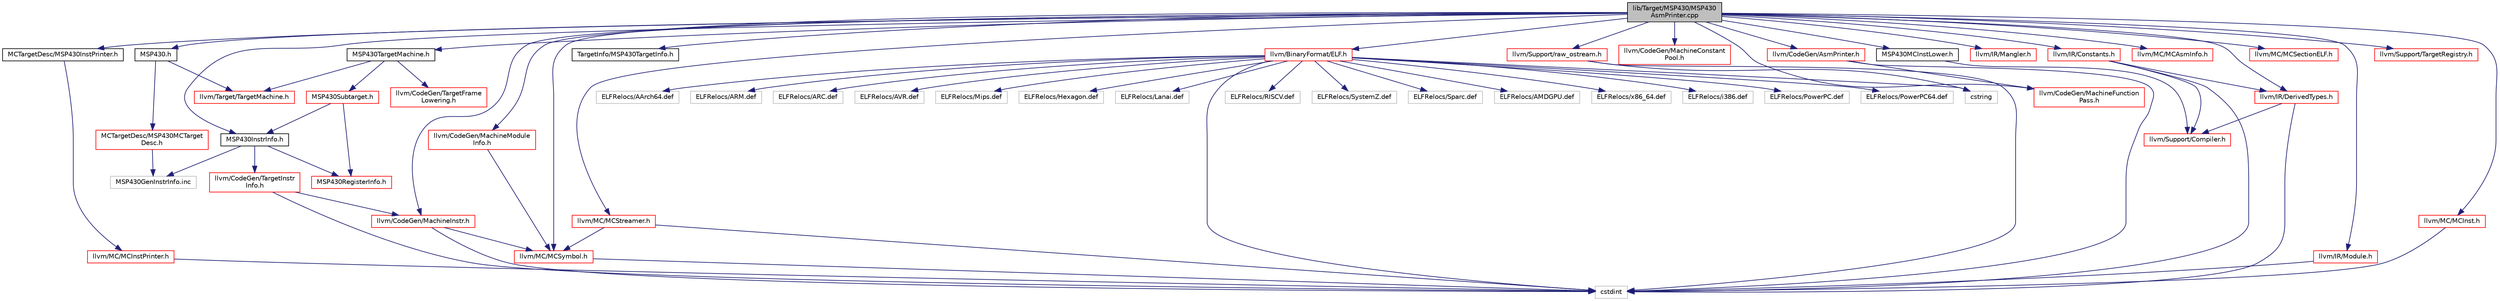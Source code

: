digraph "lib/Target/MSP430/MSP430AsmPrinter.cpp"
{
 // LATEX_PDF_SIZE
  bgcolor="transparent";
  edge [fontname="Helvetica",fontsize="10",labelfontname="Helvetica",labelfontsize="10"];
  node [fontname="Helvetica",fontsize="10",shape="box"];
  Node1 [label="lib/Target/MSP430/MSP430\lAsmPrinter.cpp",height=0.2,width=0.4,color="black", fillcolor="grey75", style="filled", fontcolor="black",tooltip=" "];
  Node1 -> Node2 [color="midnightblue",fontsize="10",style="solid",fontname="Helvetica"];
  Node2 [label="MCTargetDesc/MSP430InstPrinter.h",height=0.2,width=0.4,color="black",URL="$MSP430InstPrinter_8h.html",tooltip=" "];
  Node2 -> Node3 [color="midnightblue",fontsize="10",style="solid",fontname="Helvetica"];
  Node3 [label="llvm/MC/MCInstPrinter.h",height=0.2,width=0.4,color="red",URL="$MCInstPrinter_8h.html",tooltip=" "];
  Node3 -> Node46 [color="midnightblue",fontsize="10",style="solid",fontname="Helvetica"];
  Node46 [label="cstdint",height=0.2,width=0.4,color="grey75",tooltip=" "];
  Node1 -> Node56 [color="midnightblue",fontsize="10",style="solid",fontname="Helvetica"];
  Node56 [label="MSP430.h",height=0.2,width=0.4,color="black",URL="$MSP430_8h.html",tooltip=" "];
  Node56 -> Node57 [color="midnightblue",fontsize="10",style="solid",fontname="Helvetica"];
  Node57 [label="MCTargetDesc/MSP430MCTarget\lDesc.h",height=0.2,width=0.4,color="red",URL="$MSP430MCTargetDesc_8h.html",tooltip=" "];
  Node57 -> Node59 [color="midnightblue",fontsize="10",style="solid",fontname="Helvetica"];
  Node59 [label="MSP430GenInstrInfo.inc",height=0.2,width=0.4,color="grey75",tooltip=" "];
  Node56 -> Node61 [color="midnightblue",fontsize="10",style="solid",fontname="Helvetica"];
  Node61 [label="llvm/Target/TargetMachine.h",height=0.2,width=0.4,color="red",URL="$llvm_2Target_2TargetMachine_8h.html",tooltip=" "];
  Node1 -> Node91 [color="midnightblue",fontsize="10",style="solid",fontname="Helvetica"];
  Node91 [label="MSP430InstrInfo.h",height=0.2,width=0.4,color="black",URL="$MSP430InstrInfo_8h.html",tooltip=" "];
  Node91 -> Node92 [color="midnightblue",fontsize="10",style="solid",fontname="Helvetica"];
  Node92 [label="MSP430RegisterInfo.h",height=0.2,width=0.4,color="red",URL="$MSP430RegisterInfo_8h.html",tooltip=" "];
  Node91 -> Node205 [color="midnightblue",fontsize="10",style="solid",fontname="Helvetica"];
  Node205 [label="llvm/CodeGen/TargetInstr\lInfo.h",height=0.2,width=0.4,color="red",URL="$TargetInstrInfo_8h.html",tooltip=" "];
  Node205 -> Node104 [color="midnightblue",fontsize="10",style="solid",fontname="Helvetica"];
  Node104 [label="llvm/CodeGen/MachineInstr.h",height=0.2,width=0.4,color="red",URL="$MachineInstr_8h.html",tooltip=" "];
  Node104 -> Node194 [color="midnightblue",fontsize="10",style="solid",fontname="Helvetica"];
  Node194 [label="llvm/MC/MCSymbol.h",height=0.2,width=0.4,color="red",URL="$MCSymbol_8h.html",tooltip=" "];
  Node194 -> Node46 [color="midnightblue",fontsize="10",style="solid",fontname="Helvetica"];
  Node104 -> Node46 [color="midnightblue",fontsize="10",style="solid",fontname="Helvetica"];
  Node205 -> Node46 [color="midnightblue",fontsize="10",style="solid",fontname="Helvetica"];
  Node91 -> Node59 [color="midnightblue",fontsize="10",style="solid",fontname="Helvetica"];
  Node1 -> Node237 [color="midnightblue",fontsize="10",style="solid",fontname="Helvetica"];
  Node237 [label="MSP430MCInstLower.h",height=0.2,width=0.4,color="black",URL="$MSP430MCInstLower_8h.html",tooltip=" "];
  Node237 -> Node19 [color="midnightblue",fontsize="10",style="solid",fontname="Helvetica"];
  Node19 [label="llvm/Support/Compiler.h",height=0.2,width=0.4,color="red",URL="$Compiler_8h.html",tooltip=" "];
  Node1 -> Node238 [color="midnightblue",fontsize="10",style="solid",fontname="Helvetica"];
  Node238 [label="MSP430TargetMachine.h",height=0.2,width=0.4,color="black",URL="$MSP430TargetMachine_8h.html",tooltip=" "];
  Node238 -> Node239 [color="midnightblue",fontsize="10",style="solid",fontname="Helvetica"];
  Node239 [label="MSP430Subtarget.h",height=0.2,width=0.4,color="red",URL="$MSP430Subtarget_8h.html",tooltip=" "];
  Node239 -> Node91 [color="midnightblue",fontsize="10",style="solid",fontname="Helvetica"];
  Node239 -> Node92 [color="midnightblue",fontsize="10",style="solid",fontname="Helvetica"];
  Node238 -> Node241 [color="midnightblue",fontsize="10",style="solid",fontname="Helvetica"];
  Node241 [label="llvm/CodeGen/TargetFrame\lLowering.h",height=0.2,width=0.4,color="red",URL="$TargetFrameLowering_8h.html",tooltip=" "];
  Node238 -> Node61 [color="midnightblue",fontsize="10",style="solid",fontname="Helvetica"];
  Node1 -> Node267 [color="midnightblue",fontsize="10",style="solid",fontname="Helvetica"];
  Node267 [label="TargetInfo/MSP430TargetInfo.h",height=0.2,width=0.4,color="black",URL="$MSP430TargetInfo_8h.html",tooltip=" "];
  Node1 -> Node268 [color="midnightblue",fontsize="10",style="solid",fontname="Helvetica"];
  Node268 [label="llvm/BinaryFormat/ELF.h",height=0.2,width=0.4,color="red",URL="$BinaryFormat_2ELF_8h.html",tooltip=" "];
  Node268 -> Node46 [color="midnightblue",fontsize="10",style="solid",fontname="Helvetica"];
  Node268 -> Node37 [color="midnightblue",fontsize="10",style="solid",fontname="Helvetica"];
  Node37 [label="cstring",height=0.2,width=0.4,color="grey75",tooltip=" "];
  Node268 -> Node269 [color="midnightblue",fontsize="10",style="solid",fontname="Helvetica"];
  Node269 [label="ELFRelocs/x86_64.def",height=0.2,width=0.4,color="grey75",tooltip=" "];
  Node268 -> Node270 [color="midnightblue",fontsize="10",style="solid",fontname="Helvetica"];
  Node270 [label="ELFRelocs/i386.def",height=0.2,width=0.4,color="grey75",tooltip=" "];
  Node268 -> Node271 [color="midnightblue",fontsize="10",style="solid",fontname="Helvetica"];
  Node271 [label="ELFRelocs/PowerPC.def",height=0.2,width=0.4,color="grey75",tooltip=" "];
  Node268 -> Node272 [color="midnightblue",fontsize="10",style="solid",fontname="Helvetica"];
  Node272 [label="ELFRelocs/PowerPC64.def",height=0.2,width=0.4,color="grey75",tooltip=" "];
  Node268 -> Node273 [color="midnightblue",fontsize="10",style="solid",fontname="Helvetica"];
  Node273 [label="ELFRelocs/AArch64.def",height=0.2,width=0.4,color="grey75",tooltip=" "];
  Node268 -> Node274 [color="midnightblue",fontsize="10",style="solid",fontname="Helvetica"];
  Node274 [label="ELFRelocs/ARM.def",height=0.2,width=0.4,color="grey75",tooltip=" "];
  Node268 -> Node275 [color="midnightblue",fontsize="10",style="solid",fontname="Helvetica"];
  Node275 [label="ELFRelocs/ARC.def",height=0.2,width=0.4,color="grey75",tooltip=" "];
  Node268 -> Node276 [color="midnightblue",fontsize="10",style="solid",fontname="Helvetica"];
  Node276 [label="ELFRelocs/AVR.def",height=0.2,width=0.4,color="grey75",tooltip=" "];
  Node268 -> Node277 [color="midnightblue",fontsize="10",style="solid",fontname="Helvetica"];
  Node277 [label="ELFRelocs/Mips.def",height=0.2,width=0.4,color="grey75",tooltip=" "];
  Node268 -> Node278 [color="midnightblue",fontsize="10",style="solid",fontname="Helvetica"];
  Node278 [label="ELFRelocs/Hexagon.def",height=0.2,width=0.4,color="grey75",tooltip=" "];
  Node268 -> Node279 [color="midnightblue",fontsize="10",style="solid",fontname="Helvetica"];
  Node279 [label="ELFRelocs/Lanai.def",height=0.2,width=0.4,color="grey75",tooltip=" "];
  Node268 -> Node280 [color="midnightblue",fontsize="10",style="solid",fontname="Helvetica"];
  Node280 [label="ELFRelocs/RISCV.def",height=0.2,width=0.4,color="grey75",tooltip=" "];
  Node268 -> Node281 [color="midnightblue",fontsize="10",style="solid",fontname="Helvetica"];
  Node281 [label="ELFRelocs/SystemZ.def",height=0.2,width=0.4,color="grey75",tooltip=" "];
  Node268 -> Node282 [color="midnightblue",fontsize="10",style="solid",fontname="Helvetica"];
  Node282 [label="ELFRelocs/Sparc.def",height=0.2,width=0.4,color="grey75",tooltip=" "];
  Node268 -> Node283 [color="midnightblue",fontsize="10",style="solid",fontname="Helvetica"];
  Node283 [label="ELFRelocs/AMDGPU.def",height=0.2,width=0.4,color="grey75",tooltip=" "];
  Node1 -> Node287 [color="midnightblue",fontsize="10",style="solid",fontname="Helvetica"];
  Node287 [label="llvm/CodeGen/AsmPrinter.h",height=0.2,width=0.4,color="red",URL="$AsmPrinter_8h.html",tooltip=" "];
  Node287 -> Node231 [color="midnightblue",fontsize="10",style="solid",fontname="Helvetica"];
  Node231 [label="llvm/CodeGen/MachineFunction\lPass.h",height=0.2,width=0.4,color="red",URL="$MachineFunctionPass_8h.html",tooltip=" "];
  Node287 -> Node46 [color="midnightblue",fontsize="10",style="solid",fontname="Helvetica"];
  Node1 -> Node304 [color="midnightblue",fontsize="10",style="solid",fontname="Helvetica"];
  Node304 [label="llvm/CodeGen/MachineConstant\lPool.h",height=0.2,width=0.4,color="red",URL="$MachineConstantPool_8h.html",tooltip="This file declares the MachineConstantPool class which is an abstract constant pool to keep track of ..."];
  Node1 -> Node231 [color="midnightblue",fontsize="10",style="solid",fontname="Helvetica"];
  Node1 -> Node104 [color="midnightblue",fontsize="10",style="solid",fontname="Helvetica"];
  Node1 -> Node306 [color="midnightblue",fontsize="10",style="solid",fontname="Helvetica"];
  Node306 [label="llvm/CodeGen/MachineModule\lInfo.h",height=0.2,width=0.4,color="red",URL="$MachineModuleInfo_8h.html",tooltip=" "];
  Node306 -> Node194 [color="midnightblue",fontsize="10",style="solid",fontname="Helvetica"];
  Node1 -> Node148 [color="midnightblue",fontsize="10",style="solid",fontname="Helvetica"];
  Node148 [label="llvm/IR/Constants.h",height=0.2,width=0.4,color="red",URL="$Constants_8h.html",tooltip="This file contains the declarations for the subclasses of Constant, which represent the different fla..."];
  Node148 -> Node65 [color="midnightblue",fontsize="10",style="solid",fontname="Helvetica"];
  Node65 [label="llvm/IR/DerivedTypes.h",height=0.2,width=0.4,color="red",URL="$DerivedTypes_8h.html",tooltip=" "];
  Node65 -> Node19 [color="midnightblue",fontsize="10",style="solid",fontname="Helvetica"];
  Node65 -> Node46 [color="midnightblue",fontsize="10",style="solid",fontname="Helvetica"];
  Node148 -> Node19 [color="midnightblue",fontsize="10",style="solid",fontname="Helvetica"];
  Node148 -> Node46 [color="midnightblue",fontsize="10",style="solid",fontname="Helvetica"];
  Node1 -> Node65 [color="midnightblue",fontsize="10",style="solid",fontname="Helvetica"];
  Node1 -> Node312 [color="midnightblue",fontsize="10",style="solid",fontname="Helvetica"];
  Node312 [label="llvm/IR/Mangler.h",height=0.2,width=0.4,color="red",URL="$Mangler_8h.html",tooltip=" "];
  Node1 -> Node152 [color="midnightblue",fontsize="10",style="solid",fontname="Helvetica"];
  Node152 [label="llvm/IR/Module.h",height=0.2,width=0.4,color="red",URL="$Module_8h.html",tooltip="Module.h This file contains the declarations for the Module class."];
  Node152 -> Node46 [color="midnightblue",fontsize="10",style="solid",fontname="Helvetica"];
  Node1 -> Node313 [color="midnightblue",fontsize="10",style="solid",fontname="Helvetica"];
  Node313 [label="llvm/MC/MCAsmInfo.h",height=0.2,width=0.4,color="red",URL="$MCAsmInfo_8h.html",tooltip=" "];
  Node1 -> Node199 [color="midnightblue",fontsize="10",style="solid",fontname="Helvetica"];
  Node199 [label="llvm/MC/MCInst.h",height=0.2,width=0.4,color="red",URL="$MCInst_8h.html",tooltip=" "];
  Node199 -> Node46 [color="midnightblue",fontsize="10",style="solid",fontname="Helvetica"];
  Node1 -> Node315 [color="midnightblue",fontsize="10",style="solid",fontname="Helvetica"];
  Node315 [label="llvm/MC/MCSectionELF.h",height=0.2,width=0.4,color="red",URL="$MCSectionELF_8h.html",tooltip=" "];
  Node1 -> Node317 [color="midnightblue",fontsize="10",style="solid",fontname="Helvetica"];
  Node317 [label="llvm/MC/MCStreamer.h",height=0.2,width=0.4,color="red",URL="$MCStreamer_8h.html",tooltip=" "];
  Node317 -> Node194 [color="midnightblue",fontsize="10",style="solid",fontname="Helvetica"];
  Node317 -> Node46 [color="midnightblue",fontsize="10",style="solid",fontname="Helvetica"];
  Node1 -> Node194 [color="midnightblue",fontsize="10",style="solid",fontname="Helvetica"];
  Node1 -> Node329 [color="midnightblue",fontsize="10",style="solid",fontname="Helvetica"];
  Node329 [label="llvm/Support/TargetRegistry.h",height=0.2,width=0.4,color="red",URL="$TargetRegistry_8h.html",tooltip=" "];
  Node1 -> Node132 [color="midnightblue",fontsize="10",style="solid",fontname="Helvetica"];
  Node132 [label="llvm/Support/raw_ostream.h",height=0.2,width=0.4,color="red",URL="$raw__ostream_8h.html",tooltip=" "];
  Node132 -> Node46 [color="midnightblue",fontsize="10",style="solid",fontname="Helvetica"];
  Node132 -> Node37 [color="midnightblue",fontsize="10",style="solid",fontname="Helvetica"];
}

